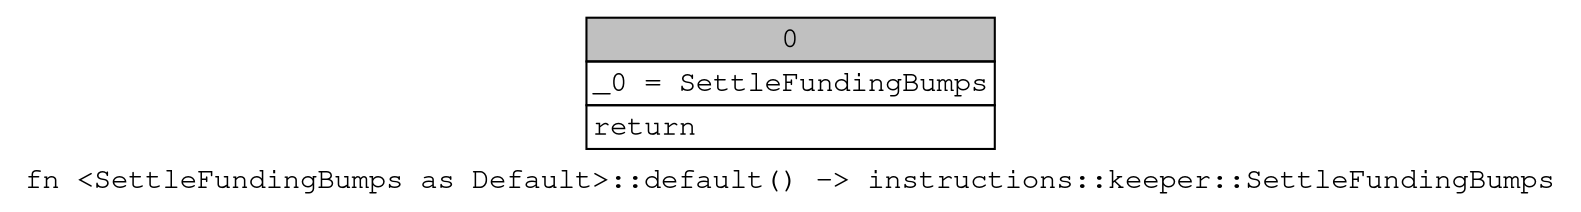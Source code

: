 digraph Mir_0_9963 {
    graph [fontname="Courier, monospace"];
    node [fontname="Courier, monospace"];
    edge [fontname="Courier, monospace"];
    label=<fn &lt;SettleFundingBumps as Default&gt;::default() -&gt; instructions::keeper::SettleFundingBumps<br align="left"/>>;
    bb0__0_9963 [shape="none", label=<<table border="0" cellborder="1" cellspacing="0"><tr><td bgcolor="gray" align="center" colspan="1">0</td></tr><tr><td align="left" balign="left">_0 = SettleFundingBumps<br/></td></tr><tr><td align="left">return</td></tr></table>>];
}
